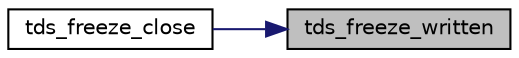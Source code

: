 digraph "tds_freeze_written"
{
 // LATEX_PDF_SIZE
  edge [fontname="Helvetica",fontsize="10",labelfontname="Helvetica",labelfontsize="10"];
  node [fontname="Helvetica",fontsize="10",shape=record];
  rankdir="RL";
  Node1 [label="tds_freeze_written",height=0.2,width=0.4,color="black", fillcolor="grey75", style="filled", fontcolor="black",tooltip="Compute how many bytes has been written from freeze."];
  Node1 -> Node2 [dir="back",color="midnightblue",fontsize="10",style="solid",fontname="Helvetica"];
  Node2 [label="tds_freeze_close",height=0.2,width=0.4,color="black", fillcolor="white", style="filled",URL="$a00564.html#ga633f62fb8e5310abfa42c02fba9c6500",tooltip="Stop keeping data for this specific freeze."];
}
